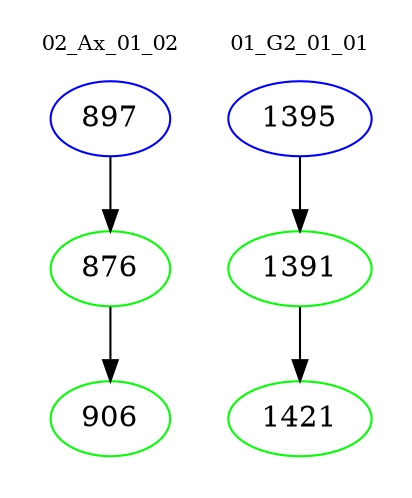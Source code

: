 digraph{
subgraph cluster_0 {
color = white
label = "02_Ax_01_02";
fontsize=10;
T0_897 [label="897", color="blue"]
T0_897 -> T0_876 [color="black"]
T0_876 [label="876", color="green"]
T0_876 -> T0_906 [color="black"]
T0_906 [label="906", color="green"]
}
subgraph cluster_1 {
color = white
label = "01_G2_01_01";
fontsize=10;
T1_1395 [label="1395", color="blue"]
T1_1395 -> T1_1391 [color="black"]
T1_1391 [label="1391", color="green"]
T1_1391 -> T1_1421 [color="black"]
T1_1421 [label="1421", color="green"]
}
}
